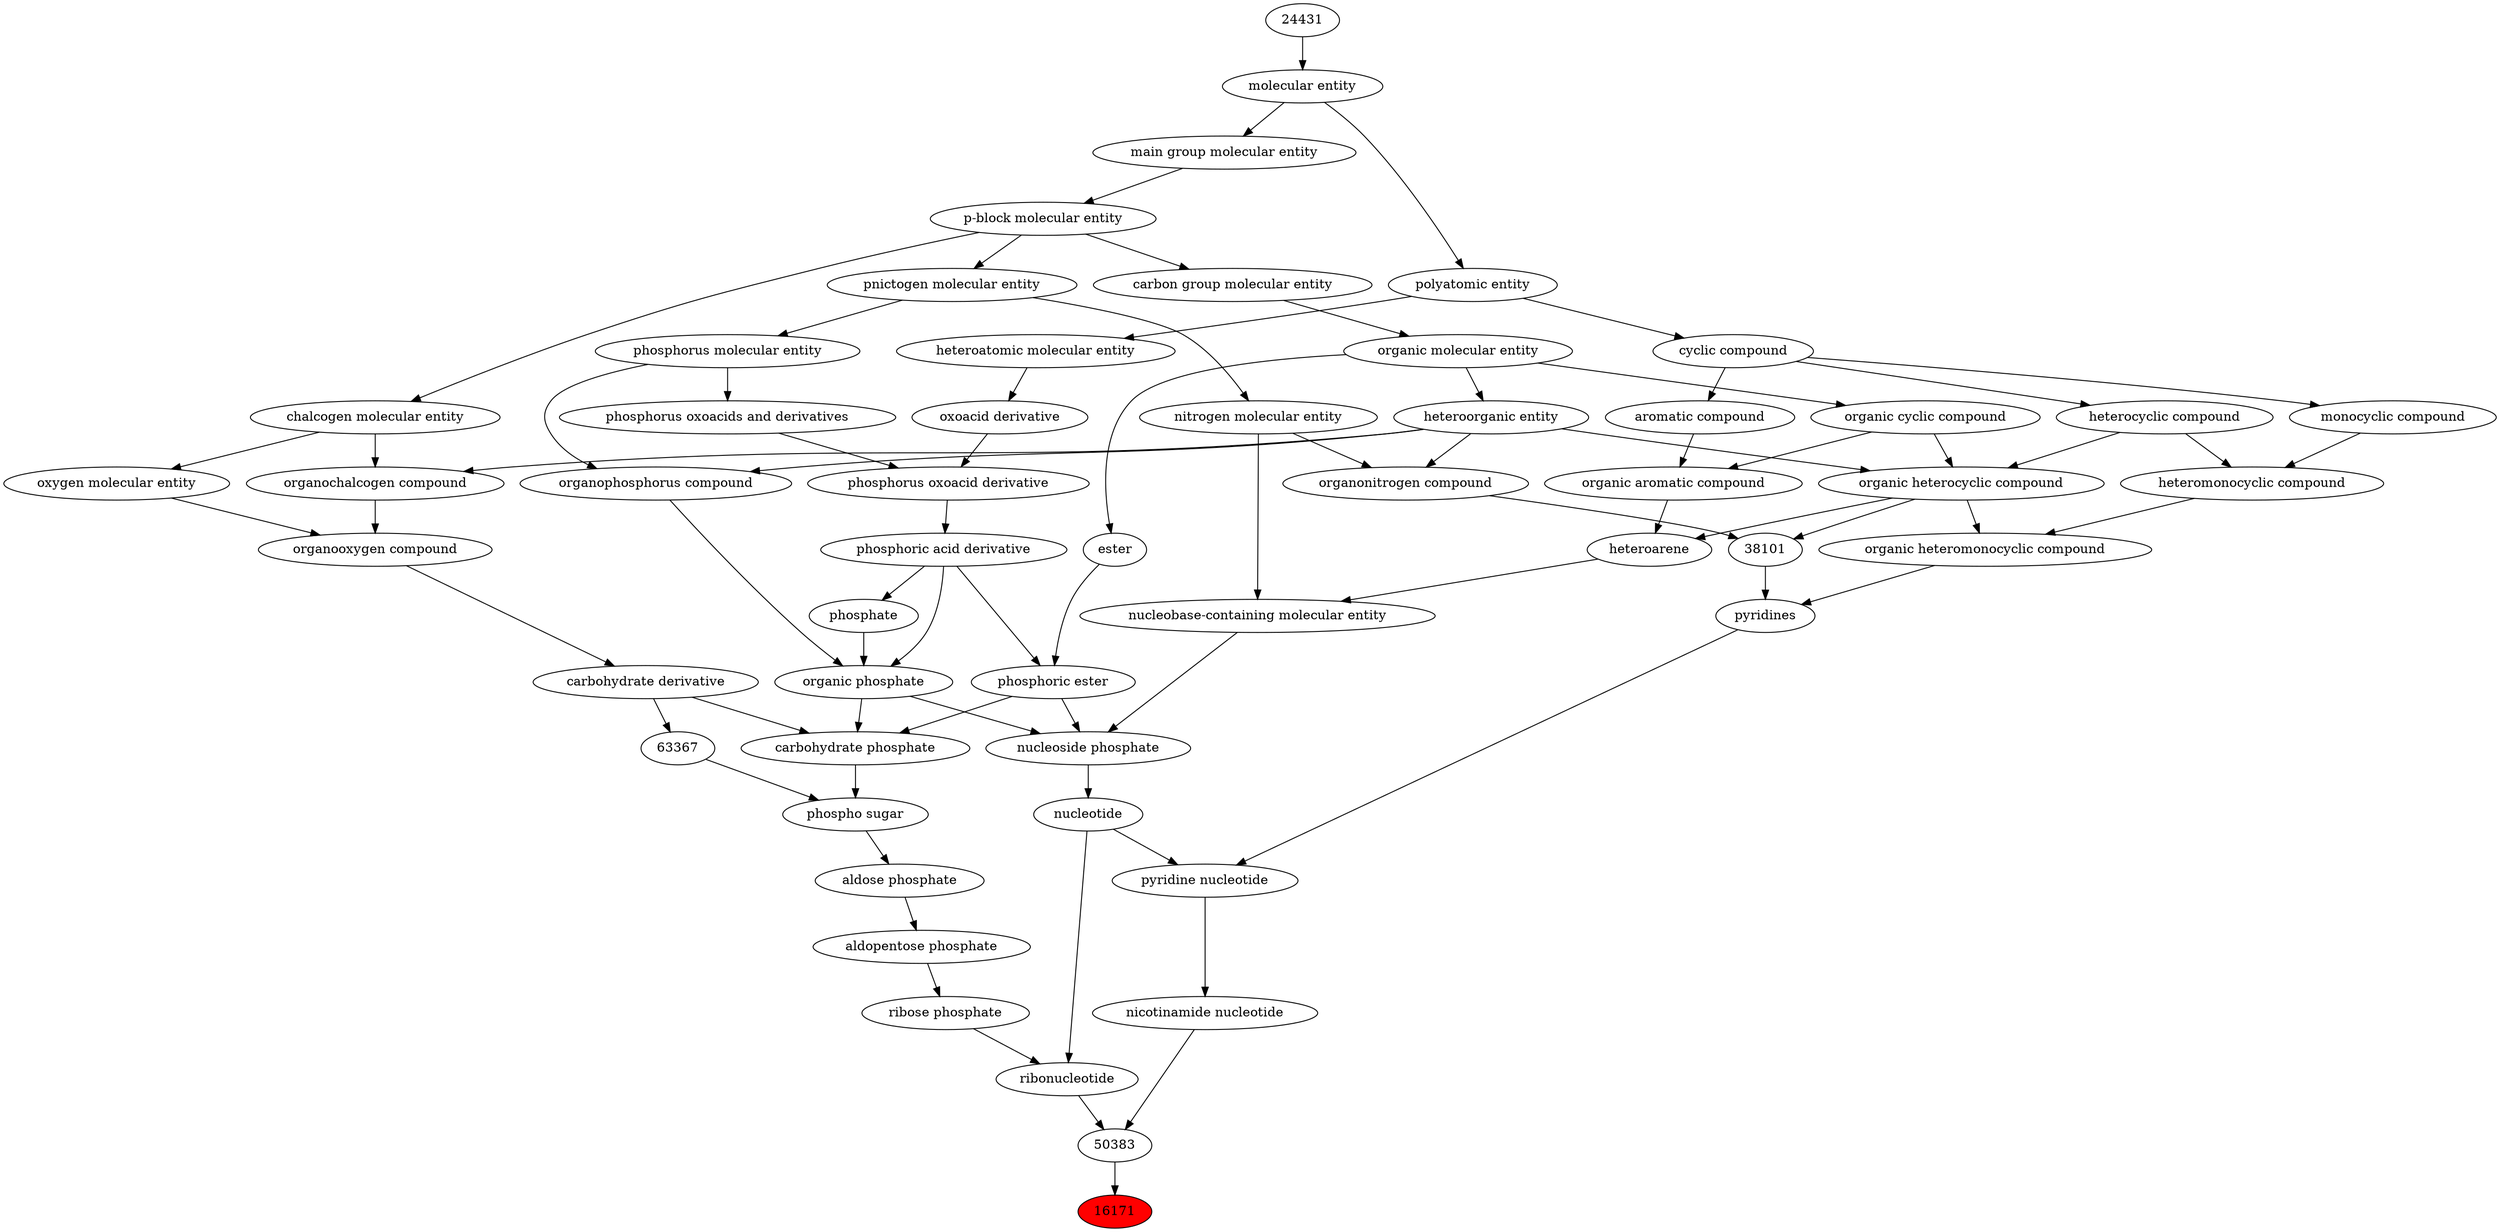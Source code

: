 digraph tree{ 
16171 [label="16171" fillcolor=red style=filled]
50383 -> 16171
50383 [label="50383"]
26561 -> 50383
25527 -> 50383
26561 [label="ribonucleotide"]
36976 -> 26561
26562 -> 26561
25527 [label="nicotinamide nucleotide"]
36980 -> 25527
36976 [label="nucleotide"]
25608 -> 36976
26562 [label="ribose phosphate"]
25900 -> 26562
36980 [label="pyridine nucleotide"]
36976 -> 36980
26421 -> 36980
25608 [label="nucleoside phosphate"]
25703 -> 25608
37734 -> 25608
61120 -> 25608
25900 [label="aldopentose phosphate"]
35131 -> 25900
26421 [label="pyridines"]
38101 -> 26421
25693 -> 26421
25703 [label="organic phosphate"]
26079 -> 25703
25710 -> 25703
26020 -> 25703
37734 [label="phosphoric ester"]
26079 -> 37734
35701 -> 37734
61120 [label="nucleobase-containing molecular entity"]
33833 -> 61120
51143 -> 61120
35131 [label="aldose phosphate"]
33447 -> 35131
38101 [label="38101"]
24532 -> 38101
35352 -> 38101
25693 [label="organic heteromonocyclic compound"]
33670 -> 25693
24532 -> 25693
26079 [label="phosphoric acid derivative"]
36359 -> 26079
25710 [label="organophosphorus compound"]
33285 -> 25710
26082 -> 25710
26020 [label="phosphate"]
26079 -> 26020
35701 [label="ester"]
50860 -> 35701
33833 [label="heteroarene"]
33659 -> 33833
24532 -> 33833
51143 [label="nitrogen molecular entity"]
33302 -> 51143
33447 [label="phospho sugar"]
63367 -> 33447
26816 -> 33447
24532 [label="organic heterocyclic compound"]
33285 -> 24532
33832 -> 24532
5686 -> 24532
35352 [label="organonitrogen compound"]
51143 -> 35352
33285 -> 35352
33670 [label="heteromonocyclic compound"]
5686 -> 33670
33661 -> 33670
36359 [label="phosphorus oxoacid derivative"]
33241 -> 36359
36360 -> 36359
33285 [label="heteroorganic entity"]
50860 -> 33285
26082 [label="phosphorus molecular entity"]
33302 -> 26082
50860 [label="organic molecular entity"]
33582 -> 50860
33659 [label="organic aromatic compound"]
33832 -> 33659
33655 -> 33659
33302 [label="pnictogen molecular entity"]
33675 -> 33302
63367 [label="63367"]
63299 -> 63367
26816 [label="carbohydrate phosphate"]
37734 -> 26816
63299 -> 26816
25703 -> 26816
33832 [label="organic cyclic compound"]
50860 -> 33832
5686 [label="heterocyclic compound"]
33595 -> 5686
33661 [label="monocyclic compound"]
33595 -> 33661
33241 [label="oxoacid derivative"]
37577 -> 33241
36360 [label="phosphorus oxoacids and derivatives"]
26082 -> 36360
33582 [label="carbon group molecular entity"]
33675 -> 33582
33655 [label="aromatic compound"]
33595 -> 33655
33675 [label="p-block molecular entity"]
33579 -> 33675
63299 [label="carbohydrate derivative"]
36963 -> 63299
33595 [label="cyclic compound"]
36357 -> 33595
37577 [label="heteroatomic molecular entity"]
36357 -> 37577
33579 [label="main group molecular entity"]
23367 -> 33579
36963 [label="organooxygen compound"]
36962 -> 36963
25806 -> 36963
36357 [label="polyatomic entity"]
23367 -> 36357
23367 [label="molecular entity"]
24431 -> 23367
36962 [label="organochalcogen compound"]
33285 -> 36962
33304 -> 36962
25806 [label="oxygen molecular entity"]
33304 -> 25806
24431 [label="24431"]
33304 [label="chalcogen molecular entity"]
33675 -> 33304
}